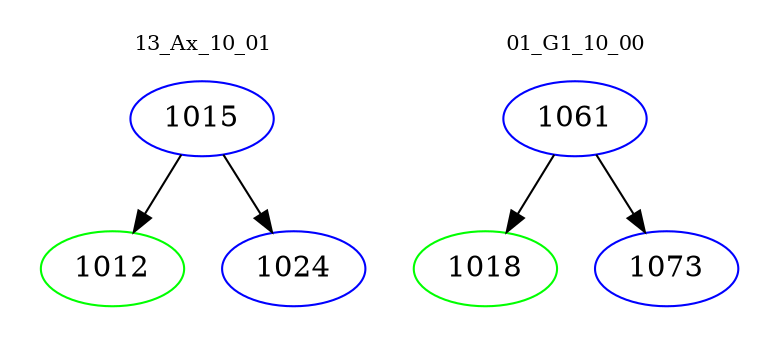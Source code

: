 digraph{
subgraph cluster_0 {
color = white
label = "13_Ax_10_01";
fontsize=10;
T0_1015 [label="1015", color="blue"]
T0_1015 -> T0_1012 [color="black"]
T0_1012 [label="1012", color="green"]
T0_1015 -> T0_1024 [color="black"]
T0_1024 [label="1024", color="blue"]
}
subgraph cluster_1 {
color = white
label = "01_G1_10_00";
fontsize=10;
T1_1061 [label="1061", color="blue"]
T1_1061 -> T1_1018 [color="black"]
T1_1018 [label="1018", color="green"]
T1_1061 -> T1_1073 [color="black"]
T1_1073 [label="1073", color="blue"]
}
}
